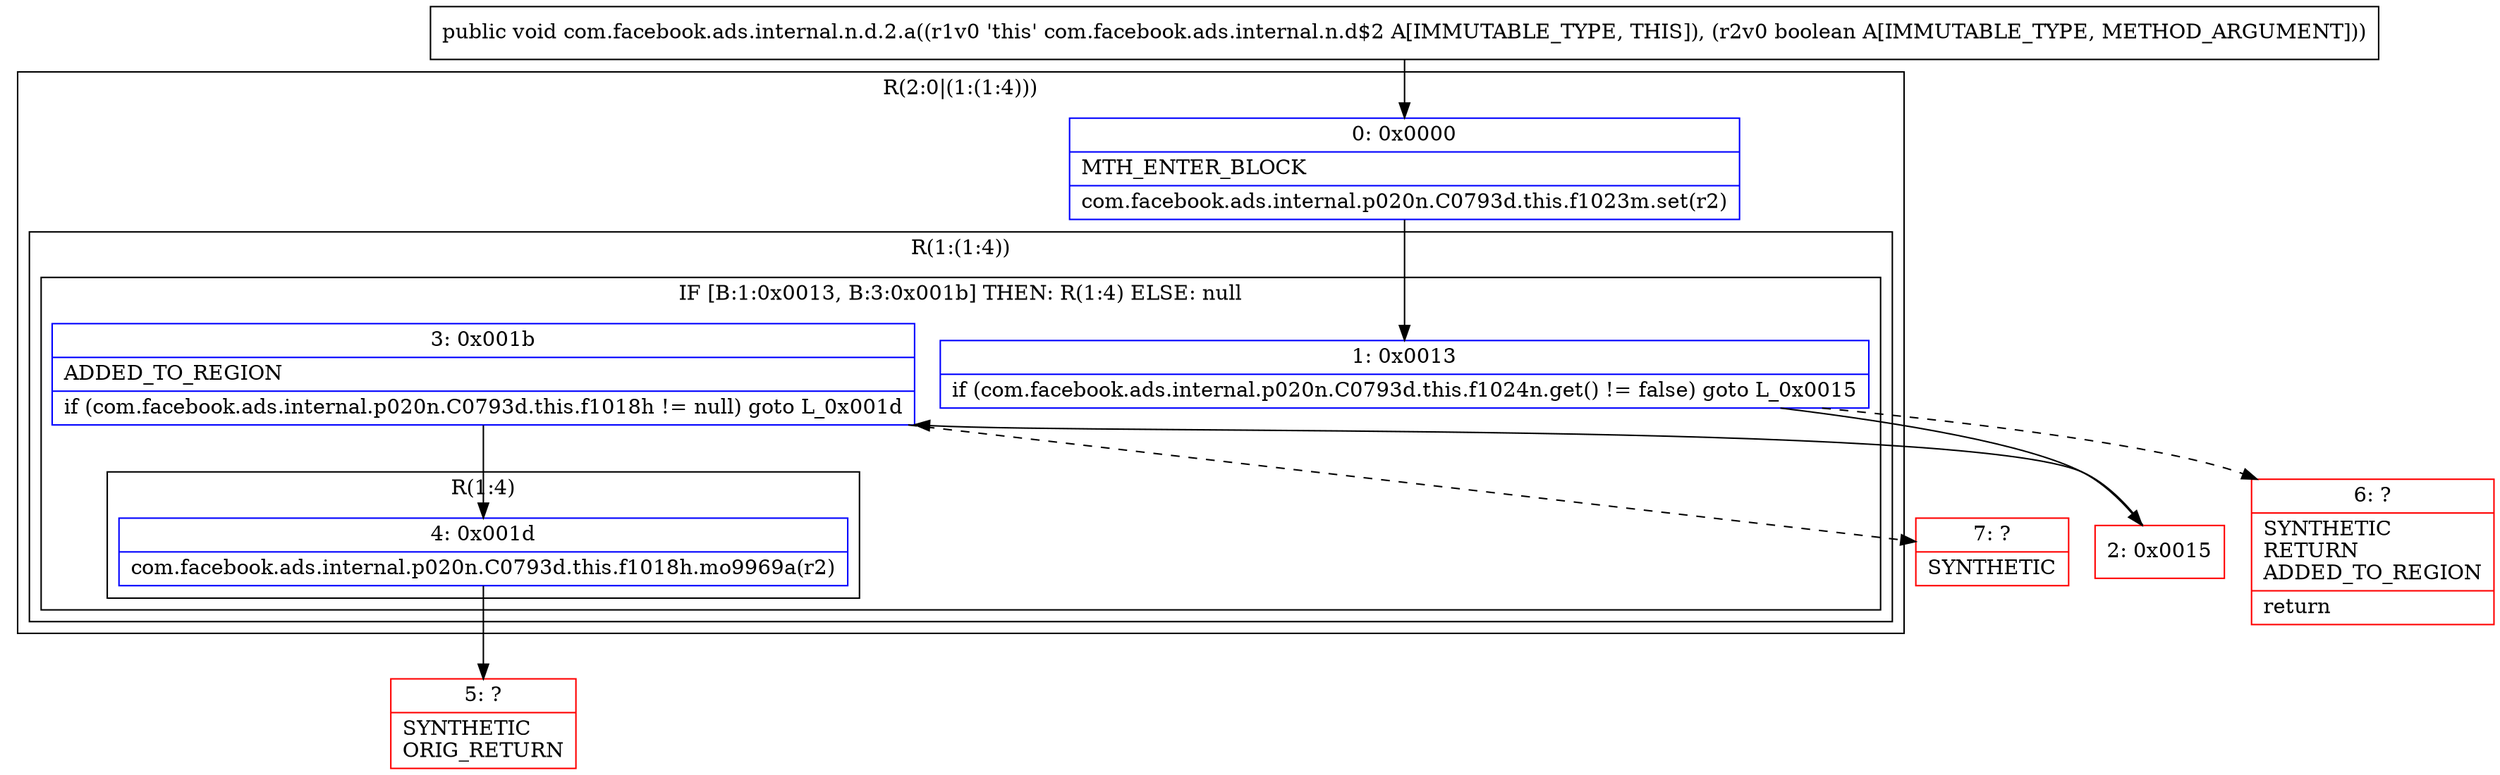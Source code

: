 digraph "CFG forcom.facebook.ads.internal.n.d.2.a(Z)V" {
subgraph cluster_Region_565224315 {
label = "R(2:0|(1:(1:4)))";
node [shape=record,color=blue];
Node_0 [shape=record,label="{0\:\ 0x0000|MTH_ENTER_BLOCK\l|com.facebook.ads.internal.p020n.C0793d.this.f1023m.set(r2)\l}"];
subgraph cluster_Region_706631004 {
label = "R(1:(1:4))";
node [shape=record,color=blue];
subgraph cluster_IfRegion_67107132 {
label = "IF [B:1:0x0013, B:3:0x001b] THEN: R(1:4) ELSE: null";
node [shape=record,color=blue];
Node_1 [shape=record,label="{1\:\ 0x0013|if (com.facebook.ads.internal.p020n.C0793d.this.f1024n.get() != false) goto L_0x0015\l}"];
Node_3 [shape=record,label="{3\:\ 0x001b|ADDED_TO_REGION\l|if (com.facebook.ads.internal.p020n.C0793d.this.f1018h != null) goto L_0x001d\l}"];
subgraph cluster_Region_712872457 {
label = "R(1:4)";
node [shape=record,color=blue];
Node_4 [shape=record,label="{4\:\ 0x001d|com.facebook.ads.internal.p020n.C0793d.this.f1018h.mo9969a(r2)\l}"];
}
}
}
}
Node_2 [shape=record,color=red,label="{2\:\ 0x0015}"];
Node_5 [shape=record,color=red,label="{5\:\ ?|SYNTHETIC\lORIG_RETURN\l}"];
Node_6 [shape=record,color=red,label="{6\:\ ?|SYNTHETIC\lRETURN\lADDED_TO_REGION\l|return\l}"];
Node_7 [shape=record,color=red,label="{7\:\ ?|SYNTHETIC\l}"];
MethodNode[shape=record,label="{public void com.facebook.ads.internal.n.d.2.a((r1v0 'this' com.facebook.ads.internal.n.d$2 A[IMMUTABLE_TYPE, THIS]), (r2v0 boolean A[IMMUTABLE_TYPE, METHOD_ARGUMENT])) }"];
MethodNode -> Node_0;
Node_0 -> Node_1;
Node_1 -> Node_2;
Node_1 -> Node_6[style=dashed];
Node_3 -> Node_4;
Node_3 -> Node_7[style=dashed];
Node_4 -> Node_5;
Node_2 -> Node_3;
}

